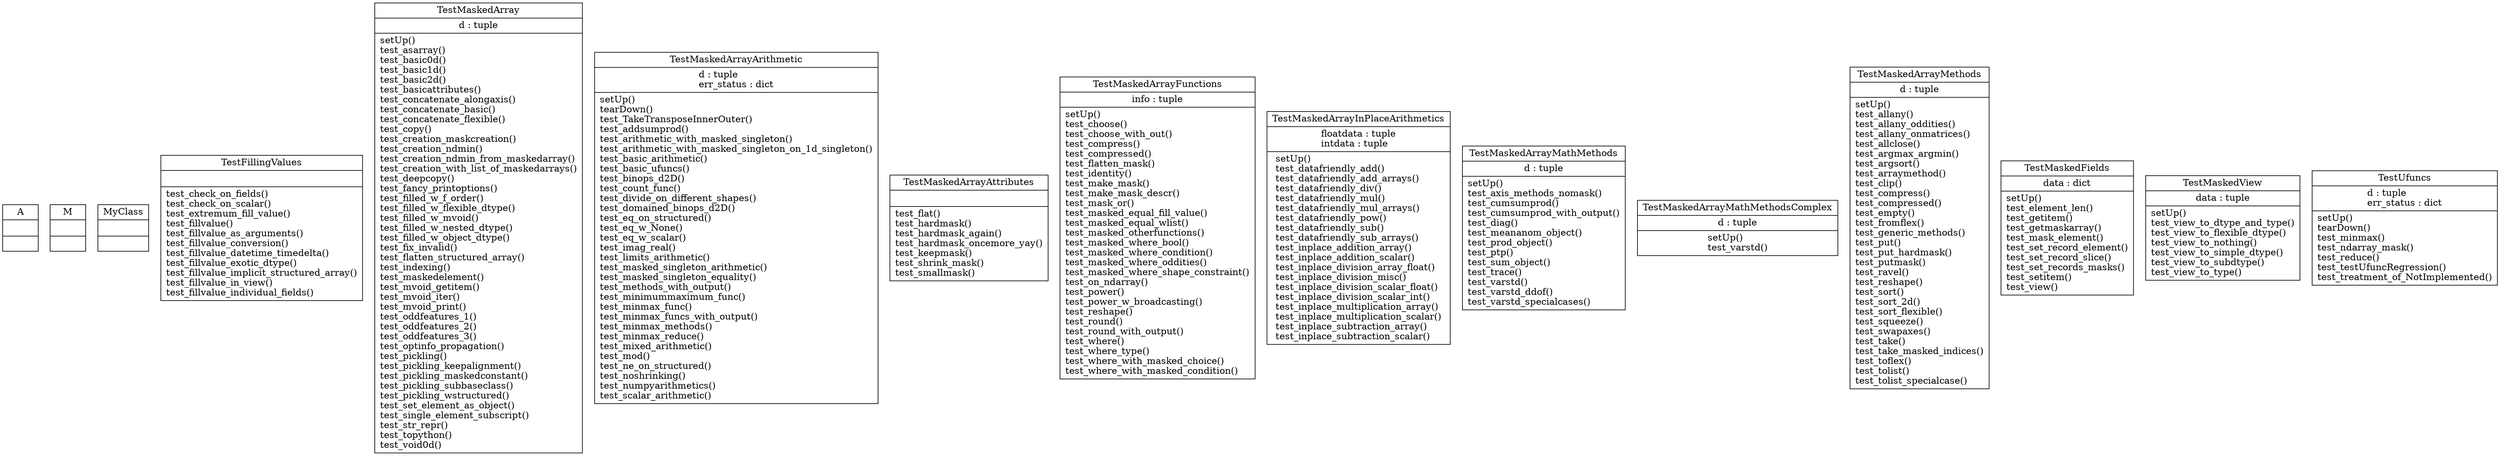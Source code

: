 digraph "classes_10" {
rankdir=BT
charset="utf-8"
"test_core.TestMaskedArrayFunctions.test_compressed.A" [color="black", fontcolor="black", label=<{A|<br ALIGN="LEFT"/>|}>, shape="record", style="solid"];
"test_core.TestMaskedArrayFunctions.test_compressed.M" [color="black", fontcolor="black", label=<{M|<br ALIGN="LEFT"/>|}>, shape="record", style="solid"];
"test_core.TestUfuncs.test_treatment_of_NotImplemented.MyClass" [color="black", fontcolor="black", label=<{MyClass|<br ALIGN="LEFT"/>|}>, shape="record", style="solid"];
"test_core.TestFillingValues" [color="black", fontcolor="black", label=<{TestFillingValues|<br ALIGN="LEFT"/>|test_check_on_fields()<br ALIGN="LEFT"/>test_check_on_scalar()<br ALIGN="LEFT"/>test_extremum_fill_value()<br ALIGN="LEFT"/>test_fillvalue()<br ALIGN="LEFT"/>test_fillvalue_as_arguments()<br ALIGN="LEFT"/>test_fillvalue_conversion()<br ALIGN="LEFT"/>test_fillvalue_datetime_timedelta()<br ALIGN="LEFT"/>test_fillvalue_exotic_dtype()<br ALIGN="LEFT"/>test_fillvalue_implicit_structured_array()<br ALIGN="LEFT"/>test_fillvalue_in_view()<br ALIGN="LEFT"/>test_fillvalue_individual_fields()<br ALIGN="LEFT"/>}>, shape="record", style="solid"];
"test_core.TestMaskedArray" [color="black", fontcolor="black", label=<{TestMaskedArray|d : tuple<br ALIGN="LEFT"/>|setUp()<br ALIGN="LEFT"/>test_asarray()<br ALIGN="LEFT"/>test_basic0d()<br ALIGN="LEFT"/>test_basic1d()<br ALIGN="LEFT"/>test_basic2d()<br ALIGN="LEFT"/>test_basicattributes()<br ALIGN="LEFT"/>test_concatenate_alongaxis()<br ALIGN="LEFT"/>test_concatenate_basic()<br ALIGN="LEFT"/>test_concatenate_flexible()<br ALIGN="LEFT"/>test_copy()<br ALIGN="LEFT"/>test_creation_maskcreation()<br ALIGN="LEFT"/>test_creation_ndmin()<br ALIGN="LEFT"/>test_creation_ndmin_from_maskedarray()<br ALIGN="LEFT"/>test_creation_with_list_of_maskedarrays()<br ALIGN="LEFT"/>test_deepcopy()<br ALIGN="LEFT"/>test_fancy_printoptions()<br ALIGN="LEFT"/>test_filled_w_f_order()<br ALIGN="LEFT"/>test_filled_w_flexible_dtype()<br ALIGN="LEFT"/>test_filled_w_mvoid()<br ALIGN="LEFT"/>test_filled_w_nested_dtype()<br ALIGN="LEFT"/>test_filled_w_object_dtype()<br ALIGN="LEFT"/>test_fix_invalid()<br ALIGN="LEFT"/>test_flatten_structured_array()<br ALIGN="LEFT"/>test_indexing()<br ALIGN="LEFT"/>test_maskedelement()<br ALIGN="LEFT"/>test_mvoid_getitem()<br ALIGN="LEFT"/>test_mvoid_iter()<br ALIGN="LEFT"/>test_mvoid_print()<br ALIGN="LEFT"/>test_oddfeatures_1()<br ALIGN="LEFT"/>test_oddfeatures_2()<br ALIGN="LEFT"/>test_oddfeatures_3()<br ALIGN="LEFT"/>test_optinfo_propagation()<br ALIGN="LEFT"/>test_pickling()<br ALIGN="LEFT"/>test_pickling_keepalignment()<br ALIGN="LEFT"/>test_pickling_maskedconstant()<br ALIGN="LEFT"/>test_pickling_subbaseclass()<br ALIGN="LEFT"/>test_pickling_wstructured()<br ALIGN="LEFT"/>test_set_element_as_object()<br ALIGN="LEFT"/>test_single_element_subscript()<br ALIGN="LEFT"/>test_str_repr()<br ALIGN="LEFT"/>test_topython()<br ALIGN="LEFT"/>test_void0d()<br ALIGN="LEFT"/>}>, shape="record", style="solid"];
"test_core.TestMaskedArrayArithmetic" [color="black", fontcolor="black", label=<{TestMaskedArrayArithmetic|d : tuple<br ALIGN="LEFT"/>err_status : dict<br ALIGN="LEFT"/>|setUp()<br ALIGN="LEFT"/>tearDown()<br ALIGN="LEFT"/>test_TakeTransposeInnerOuter()<br ALIGN="LEFT"/>test_addsumprod()<br ALIGN="LEFT"/>test_arithmetic_with_masked_singleton()<br ALIGN="LEFT"/>test_arithmetic_with_masked_singleton_on_1d_singleton()<br ALIGN="LEFT"/>test_basic_arithmetic()<br ALIGN="LEFT"/>test_basic_ufuncs()<br ALIGN="LEFT"/>test_binops_d2D()<br ALIGN="LEFT"/>test_count_func()<br ALIGN="LEFT"/>test_divide_on_different_shapes()<br ALIGN="LEFT"/>test_domained_binops_d2D()<br ALIGN="LEFT"/>test_eq_on_structured()<br ALIGN="LEFT"/>test_eq_w_None()<br ALIGN="LEFT"/>test_eq_w_scalar()<br ALIGN="LEFT"/>test_imag_real()<br ALIGN="LEFT"/>test_limits_arithmetic()<br ALIGN="LEFT"/>test_masked_singleton_arithmetic()<br ALIGN="LEFT"/>test_masked_singleton_equality()<br ALIGN="LEFT"/>test_methods_with_output()<br ALIGN="LEFT"/>test_minimummaximum_func()<br ALIGN="LEFT"/>test_minmax_func()<br ALIGN="LEFT"/>test_minmax_funcs_with_output()<br ALIGN="LEFT"/>test_minmax_methods()<br ALIGN="LEFT"/>test_minmax_reduce()<br ALIGN="LEFT"/>test_mixed_arithmetic()<br ALIGN="LEFT"/>test_mod()<br ALIGN="LEFT"/>test_ne_on_structured()<br ALIGN="LEFT"/>test_noshrinking()<br ALIGN="LEFT"/>test_numpyarithmetics()<br ALIGN="LEFT"/>test_scalar_arithmetic()<br ALIGN="LEFT"/>}>, shape="record", style="solid"];
"test_core.TestMaskedArrayAttributes" [color="black", fontcolor="black", label=<{TestMaskedArrayAttributes|<br ALIGN="LEFT"/>|test_flat()<br ALIGN="LEFT"/>test_hardmask()<br ALIGN="LEFT"/>test_hardmask_again()<br ALIGN="LEFT"/>test_hardmask_oncemore_yay()<br ALIGN="LEFT"/>test_keepmask()<br ALIGN="LEFT"/>test_shrink_mask()<br ALIGN="LEFT"/>test_smallmask()<br ALIGN="LEFT"/>}>, shape="record", style="solid"];
"test_core.TestMaskedArrayFunctions" [color="black", fontcolor="black", label=<{TestMaskedArrayFunctions|info : tuple<br ALIGN="LEFT"/>|setUp()<br ALIGN="LEFT"/>test_choose()<br ALIGN="LEFT"/>test_choose_with_out()<br ALIGN="LEFT"/>test_compress()<br ALIGN="LEFT"/>test_compressed()<br ALIGN="LEFT"/>test_flatten_mask()<br ALIGN="LEFT"/>test_identity()<br ALIGN="LEFT"/>test_make_mask()<br ALIGN="LEFT"/>test_make_mask_descr()<br ALIGN="LEFT"/>test_mask_or()<br ALIGN="LEFT"/>test_masked_equal_fill_value()<br ALIGN="LEFT"/>test_masked_equal_wlist()<br ALIGN="LEFT"/>test_masked_otherfunctions()<br ALIGN="LEFT"/>test_masked_where_bool()<br ALIGN="LEFT"/>test_masked_where_condition()<br ALIGN="LEFT"/>test_masked_where_oddities()<br ALIGN="LEFT"/>test_masked_where_shape_constraint()<br ALIGN="LEFT"/>test_on_ndarray()<br ALIGN="LEFT"/>test_power()<br ALIGN="LEFT"/>test_power_w_broadcasting()<br ALIGN="LEFT"/>test_reshape()<br ALIGN="LEFT"/>test_round()<br ALIGN="LEFT"/>test_round_with_output()<br ALIGN="LEFT"/>test_where()<br ALIGN="LEFT"/>test_where_type()<br ALIGN="LEFT"/>test_where_with_masked_choice()<br ALIGN="LEFT"/>test_where_with_masked_condition()<br ALIGN="LEFT"/>}>, shape="record", style="solid"];
"test_core.TestMaskedArrayInPlaceArithmetics" [color="black", fontcolor="black", label=<{TestMaskedArrayInPlaceArithmetics|floatdata : tuple<br ALIGN="LEFT"/>intdata : tuple<br ALIGN="LEFT"/>|setUp()<br ALIGN="LEFT"/>test_datafriendly_add()<br ALIGN="LEFT"/>test_datafriendly_add_arrays()<br ALIGN="LEFT"/>test_datafriendly_div()<br ALIGN="LEFT"/>test_datafriendly_mul()<br ALIGN="LEFT"/>test_datafriendly_mul_arrays()<br ALIGN="LEFT"/>test_datafriendly_pow()<br ALIGN="LEFT"/>test_datafriendly_sub()<br ALIGN="LEFT"/>test_datafriendly_sub_arrays()<br ALIGN="LEFT"/>test_inplace_addition_array()<br ALIGN="LEFT"/>test_inplace_addition_scalar()<br ALIGN="LEFT"/>test_inplace_division_array_float()<br ALIGN="LEFT"/>test_inplace_division_misc()<br ALIGN="LEFT"/>test_inplace_division_scalar_float()<br ALIGN="LEFT"/>test_inplace_division_scalar_int()<br ALIGN="LEFT"/>test_inplace_multiplication_array()<br ALIGN="LEFT"/>test_inplace_multiplication_scalar()<br ALIGN="LEFT"/>test_inplace_subtraction_array()<br ALIGN="LEFT"/>test_inplace_subtraction_scalar()<br ALIGN="LEFT"/>}>, shape="record", style="solid"];
"test_core.TestMaskedArrayMathMethods" [color="black", fontcolor="black", label=<{TestMaskedArrayMathMethods|d : tuple<br ALIGN="LEFT"/>|setUp()<br ALIGN="LEFT"/>test_axis_methods_nomask()<br ALIGN="LEFT"/>test_cumsumprod()<br ALIGN="LEFT"/>test_cumsumprod_with_output()<br ALIGN="LEFT"/>test_diag()<br ALIGN="LEFT"/>test_meananom_object()<br ALIGN="LEFT"/>test_prod_object()<br ALIGN="LEFT"/>test_ptp()<br ALIGN="LEFT"/>test_sum_object()<br ALIGN="LEFT"/>test_trace()<br ALIGN="LEFT"/>test_varstd()<br ALIGN="LEFT"/>test_varstd_ddof()<br ALIGN="LEFT"/>test_varstd_specialcases()<br ALIGN="LEFT"/>}>, shape="record", style="solid"];
"test_core.TestMaskedArrayMathMethodsComplex" [color="black", fontcolor="black", label=<{TestMaskedArrayMathMethodsComplex|d : tuple<br ALIGN="LEFT"/>|setUp()<br ALIGN="LEFT"/>test_varstd()<br ALIGN="LEFT"/>}>, shape="record", style="solid"];
"test_core.TestMaskedArrayMethods" [color="black", fontcolor="black", label=<{TestMaskedArrayMethods|d : tuple<br ALIGN="LEFT"/>|setUp()<br ALIGN="LEFT"/>test_allany()<br ALIGN="LEFT"/>test_allany_oddities()<br ALIGN="LEFT"/>test_allany_onmatrices()<br ALIGN="LEFT"/>test_allclose()<br ALIGN="LEFT"/>test_argmax_argmin()<br ALIGN="LEFT"/>test_argsort()<br ALIGN="LEFT"/>test_arraymethod()<br ALIGN="LEFT"/>test_clip()<br ALIGN="LEFT"/>test_compress()<br ALIGN="LEFT"/>test_compressed()<br ALIGN="LEFT"/>test_empty()<br ALIGN="LEFT"/>test_fromflex()<br ALIGN="LEFT"/>test_generic_methods()<br ALIGN="LEFT"/>test_put()<br ALIGN="LEFT"/>test_put_hardmask()<br ALIGN="LEFT"/>test_putmask()<br ALIGN="LEFT"/>test_ravel()<br ALIGN="LEFT"/>test_reshape()<br ALIGN="LEFT"/>test_sort()<br ALIGN="LEFT"/>test_sort_2d()<br ALIGN="LEFT"/>test_sort_flexible()<br ALIGN="LEFT"/>test_squeeze()<br ALIGN="LEFT"/>test_swapaxes()<br ALIGN="LEFT"/>test_take()<br ALIGN="LEFT"/>test_take_masked_indices()<br ALIGN="LEFT"/>test_toflex()<br ALIGN="LEFT"/>test_tolist()<br ALIGN="LEFT"/>test_tolist_specialcase()<br ALIGN="LEFT"/>}>, shape="record", style="solid"];
"test_core.TestMaskedFields" [color="black", fontcolor="black", label=<{TestMaskedFields|data : dict<br ALIGN="LEFT"/>|setUp()<br ALIGN="LEFT"/>test_element_len()<br ALIGN="LEFT"/>test_getitem()<br ALIGN="LEFT"/>test_getmaskarray()<br ALIGN="LEFT"/>test_mask_element()<br ALIGN="LEFT"/>test_set_record_element()<br ALIGN="LEFT"/>test_set_record_slice()<br ALIGN="LEFT"/>test_set_records_masks()<br ALIGN="LEFT"/>test_setitem()<br ALIGN="LEFT"/>test_view()<br ALIGN="LEFT"/>}>, shape="record", style="solid"];
"test_core.TestMaskedView" [color="black", fontcolor="black", label=<{TestMaskedView|data : tuple<br ALIGN="LEFT"/>|setUp()<br ALIGN="LEFT"/>test_view_to_dtype_and_type()<br ALIGN="LEFT"/>test_view_to_flexible_dtype()<br ALIGN="LEFT"/>test_view_to_nothing()<br ALIGN="LEFT"/>test_view_to_simple_dtype()<br ALIGN="LEFT"/>test_view_to_subdtype()<br ALIGN="LEFT"/>test_view_to_type()<br ALIGN="LEFT"/>}>, shape="record", style="solid"];
"test_core.TestUfuncs" [color="black", fontcolor="black", label=<{TestUfuncs|d : tuple<br ALIGN="LEFT"/>err_status : dict<br ALIGN="LEFT"/>|setUp()<br ALIGN="LEFT"/>tearDown()<br ALIGN="LEFT"/>test_minmax()<br ALIGN="LEFT"/>test_ndarray_mask()<br ALIGN="LEFT"/>test_reduce()<br ALIGN="LEFT"/>test_testUfuncRegression()<br ALIGN="LEFT"/>test_treatment_of_NotImplemented()<br ALIGN="LEFT"/>}>, shape="record", style="solid"];
}
